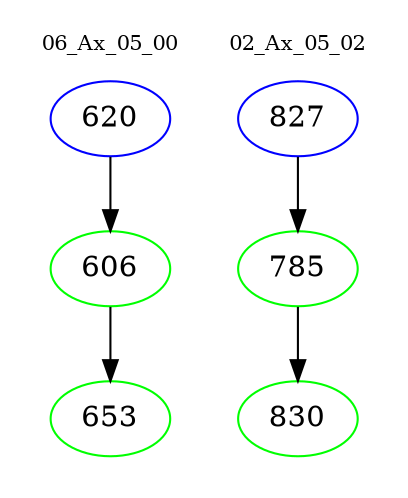 digraph{
subgraph cluster_0 {
color = white
label = "06_Ax_05_00";
fontsize=10;
T0_620 [label="620", color="blue"]
T0_620 -> T0_606 [color="black"]
T0_606 [label="606", color="green"]
T0_606 -> T0_653 [color="black"]
T0_653 [label="653", color="green"]
}
subgraph cluster_1 {
color = white
label = "02_Ax_05_02";
fontsize=10;
T1_827 [label="827", color="blue"]
T1_827 -> T1_785 [color="black"]
T1_785 [label="785", color="green"]
T1_785 -> T1_830 [color="black"]
T1_830 [label="830", color="green"]
}
}
